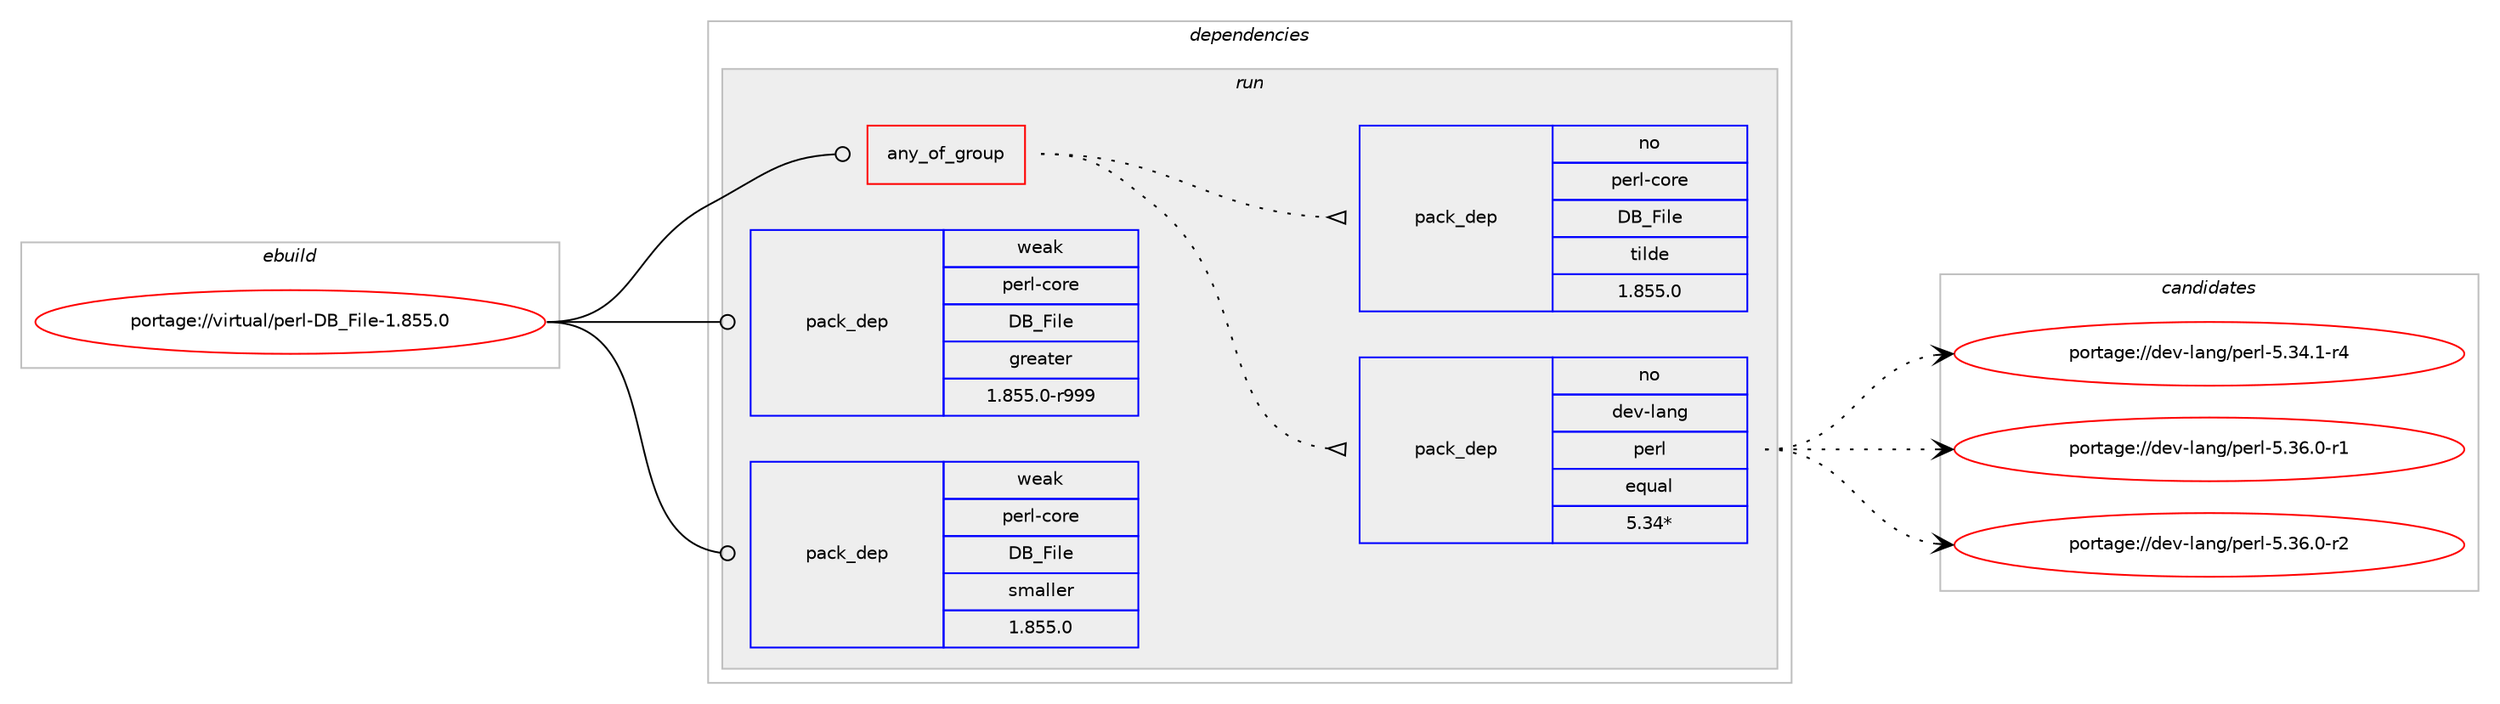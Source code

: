 digraph prolog {

# *************
# Graph options
# *************

newrank=true;
concentrate=true;
compound=true;
graph [rankdir=LR,fontname=Helvetica,fontsize=10,ranksep=1.5];#, ranksep=2.5, nodesep=0.2];
edge  [arrowhead=vee];
node  [fontname=Helvetica,fontsize=10];

# **********
# The ebuild
# **********

subgraph cluster_leftcol {
color=gray;
rank=same;
label=<<i>ebuild</i>>;
id [label="portage://virtual/perl-DB_File-1.855.0", color=red, width=4, href="../virtual/perl-DB_File-1.855.0.svg"];
}

# ****************
# The dependencies
# ****************

subgraph cluster_midcol {
color=gray;
label=<<i>dependencies</i>>;
subgraph cluster_compile {
fillcolor="#eeeeee";
style=filled;
label=<<i>compile</i>>;
}
subgraph cluster_compileandrun {
fillcolor="#eeeeee";
style=filled;
label=<<i>compile and run</i>>;
}
subgraph cluster_run {
fillcolor="#eeeeee";
style=filled;
label=<<i>run</i>>;
subgraph any11 {
dependency219 [label=<<TABLE BORDER="0" CELLBORDER="1" CELLSPACING="0" CELLPADDING="4"><TR><TD CELLPADDING="10">any_of_group</TD></TR></TABLE>>, shape=none, color=red];subgraph pack112 {
dependency220 [label=<<TABLE BORDER="0" CELLBORDER="1" CELLSPACING="0" CELLPADDING="4" WIDTH="220"><TR><TD ROWSPAN="6" CELLPADDING="30">pack_dep</TD></TR><TR><TD WIDTH="110">no</TD></TR><TR><TD>dev-lang</TD></TR><TR><TD>perl</TD></TR><TR><TD>equal</TD></TR><TR><TD>5.34*</TD></TR></TABLE>>, shape=none, color=blue];
}
dependency219:e -> dependency220:w [weight=20,style="dotted",arrowhead="oinv"];
subgraph pack113 {
dependency221 [label=<<TABLE BORDER="0" CELLBORDER="1" CELLSPACING="0" CELLPADDING="4" WIDTH="220"><TR><TD ROWSPAN="6" CELLPADDING="30">pack_dep</TD></TR><TR><TD WIDTH="110">no</TD></TR><TR><TD>perl-core</TD></TR><TR><TD>DB_File</TD></TR><TR><TD>tilde</TD></TR><TR><TD>1.855.0</TD></TR></TABLE>>, shape=none, color=blue];
}
dependency219:e -> dependency221:w [weight=20,style="dotted",arrowhead="oinv"];
}
id:e -> dependency219:w [weight=20,style="solid",arrowhead="odot"];
# *** BEGIN UNKNOWN DEPENDENCY TYPE (TODO) ***
# id -> package_dependency(portage://virtual/perl-DB_File-1.855.0,run,no,dev-lang,perl,none,[,,],any_same_slot,[])
# *** END UNKNOWN DEPENDENCY TYPE (TODO) ***

subgraph pack114 {
dependency222 [label=<<TABLE BORDER="0" CELLBORDER="1" CELLSPACING="0" CELLPADDING="4" WIDTH="220"><TR><TD ROWSPAN="6" CELLPADDING="30">pack_dep</TD></TR><TR><TD WIDTH="110">weak</TD></TR><TR><TD>perl-core</TD></TR><TR><TD>DB_File</TD></TR><TR><TD>greater</TD></TR><TR><TD>1.855.0-r999</TD></TR></TABLE>>, shape=none, color=blue];
}
id:e -> dependency222:w [weight=20,style="solid",arrowhead="odot"];
subgraph pack115 {
dependency223 [label=<<TABLE BORDER="0" CELLBORDER="1" CELLSPACING="0" CELLPADDING="4" WIDTH="220"><TR><TD ROWSPAN="6" CELLPADDING="30">pack_dep</TD></TR><TR><TD WIDTH="110">weak</TD></TR><TR><TD>perl-core</TD></TR><TR><TD>DB_File</TD></TR><TR><TD>smaller</TD></TR><TR><TD>1.855.0</TD></TR></TABLE>>, shape=none, color=blue];
}
id:e -> dependency223:w [weight=20,style="solid",arrowhead="odot"];
}
}

# **************
# The candidates
# **************

subgraph cluster_choices {
rank=same;
color=gray;
label=<<i>candidates</i>>;

subgraph choice112 {
color=black;
nodesep=1;
choice100101118451089711010347112101114108455346515246494511452 [label="portage://dev-lang/perl-5.34.1-r4", color=red, width=4,href="../dev-lang/perl-5.34.1-r4.svg"];
choice100101118451089711010347112101114108455346515446484511449 [label="portage://dev-lang/perl-5.36.0-r1", color=red, width=4,href="../dev-lang/perl-5.36.0-r1.svg"];
choice100101118451089711010347112101114108455346515446484511450 [label="portage://dev-lang/perl-5.36.0-r2", color=red, width=4,href="../dev-lang/perl-5.36.0-r2.svg"];
dependency220:e -> choice100101118451089711010347112101114108455346515246494511452:w [style=dotted,weight="100"];
dependency220:e -> choice100101118451089711010347112101114108455346515446484511449:w [style=dotted,weight="100"];
dependency220:e -> choice100101118451089711010347112101114108455346515446484511450:w [style=dotted,weight="100"];
}
subgraph choice113 {
color=black;
nodesep=1;
}
subgraph choice114 {
color=black;
nodesep=1;
}
subgraph choice115 {
color=black;
nodesep=1;
}
}

}
